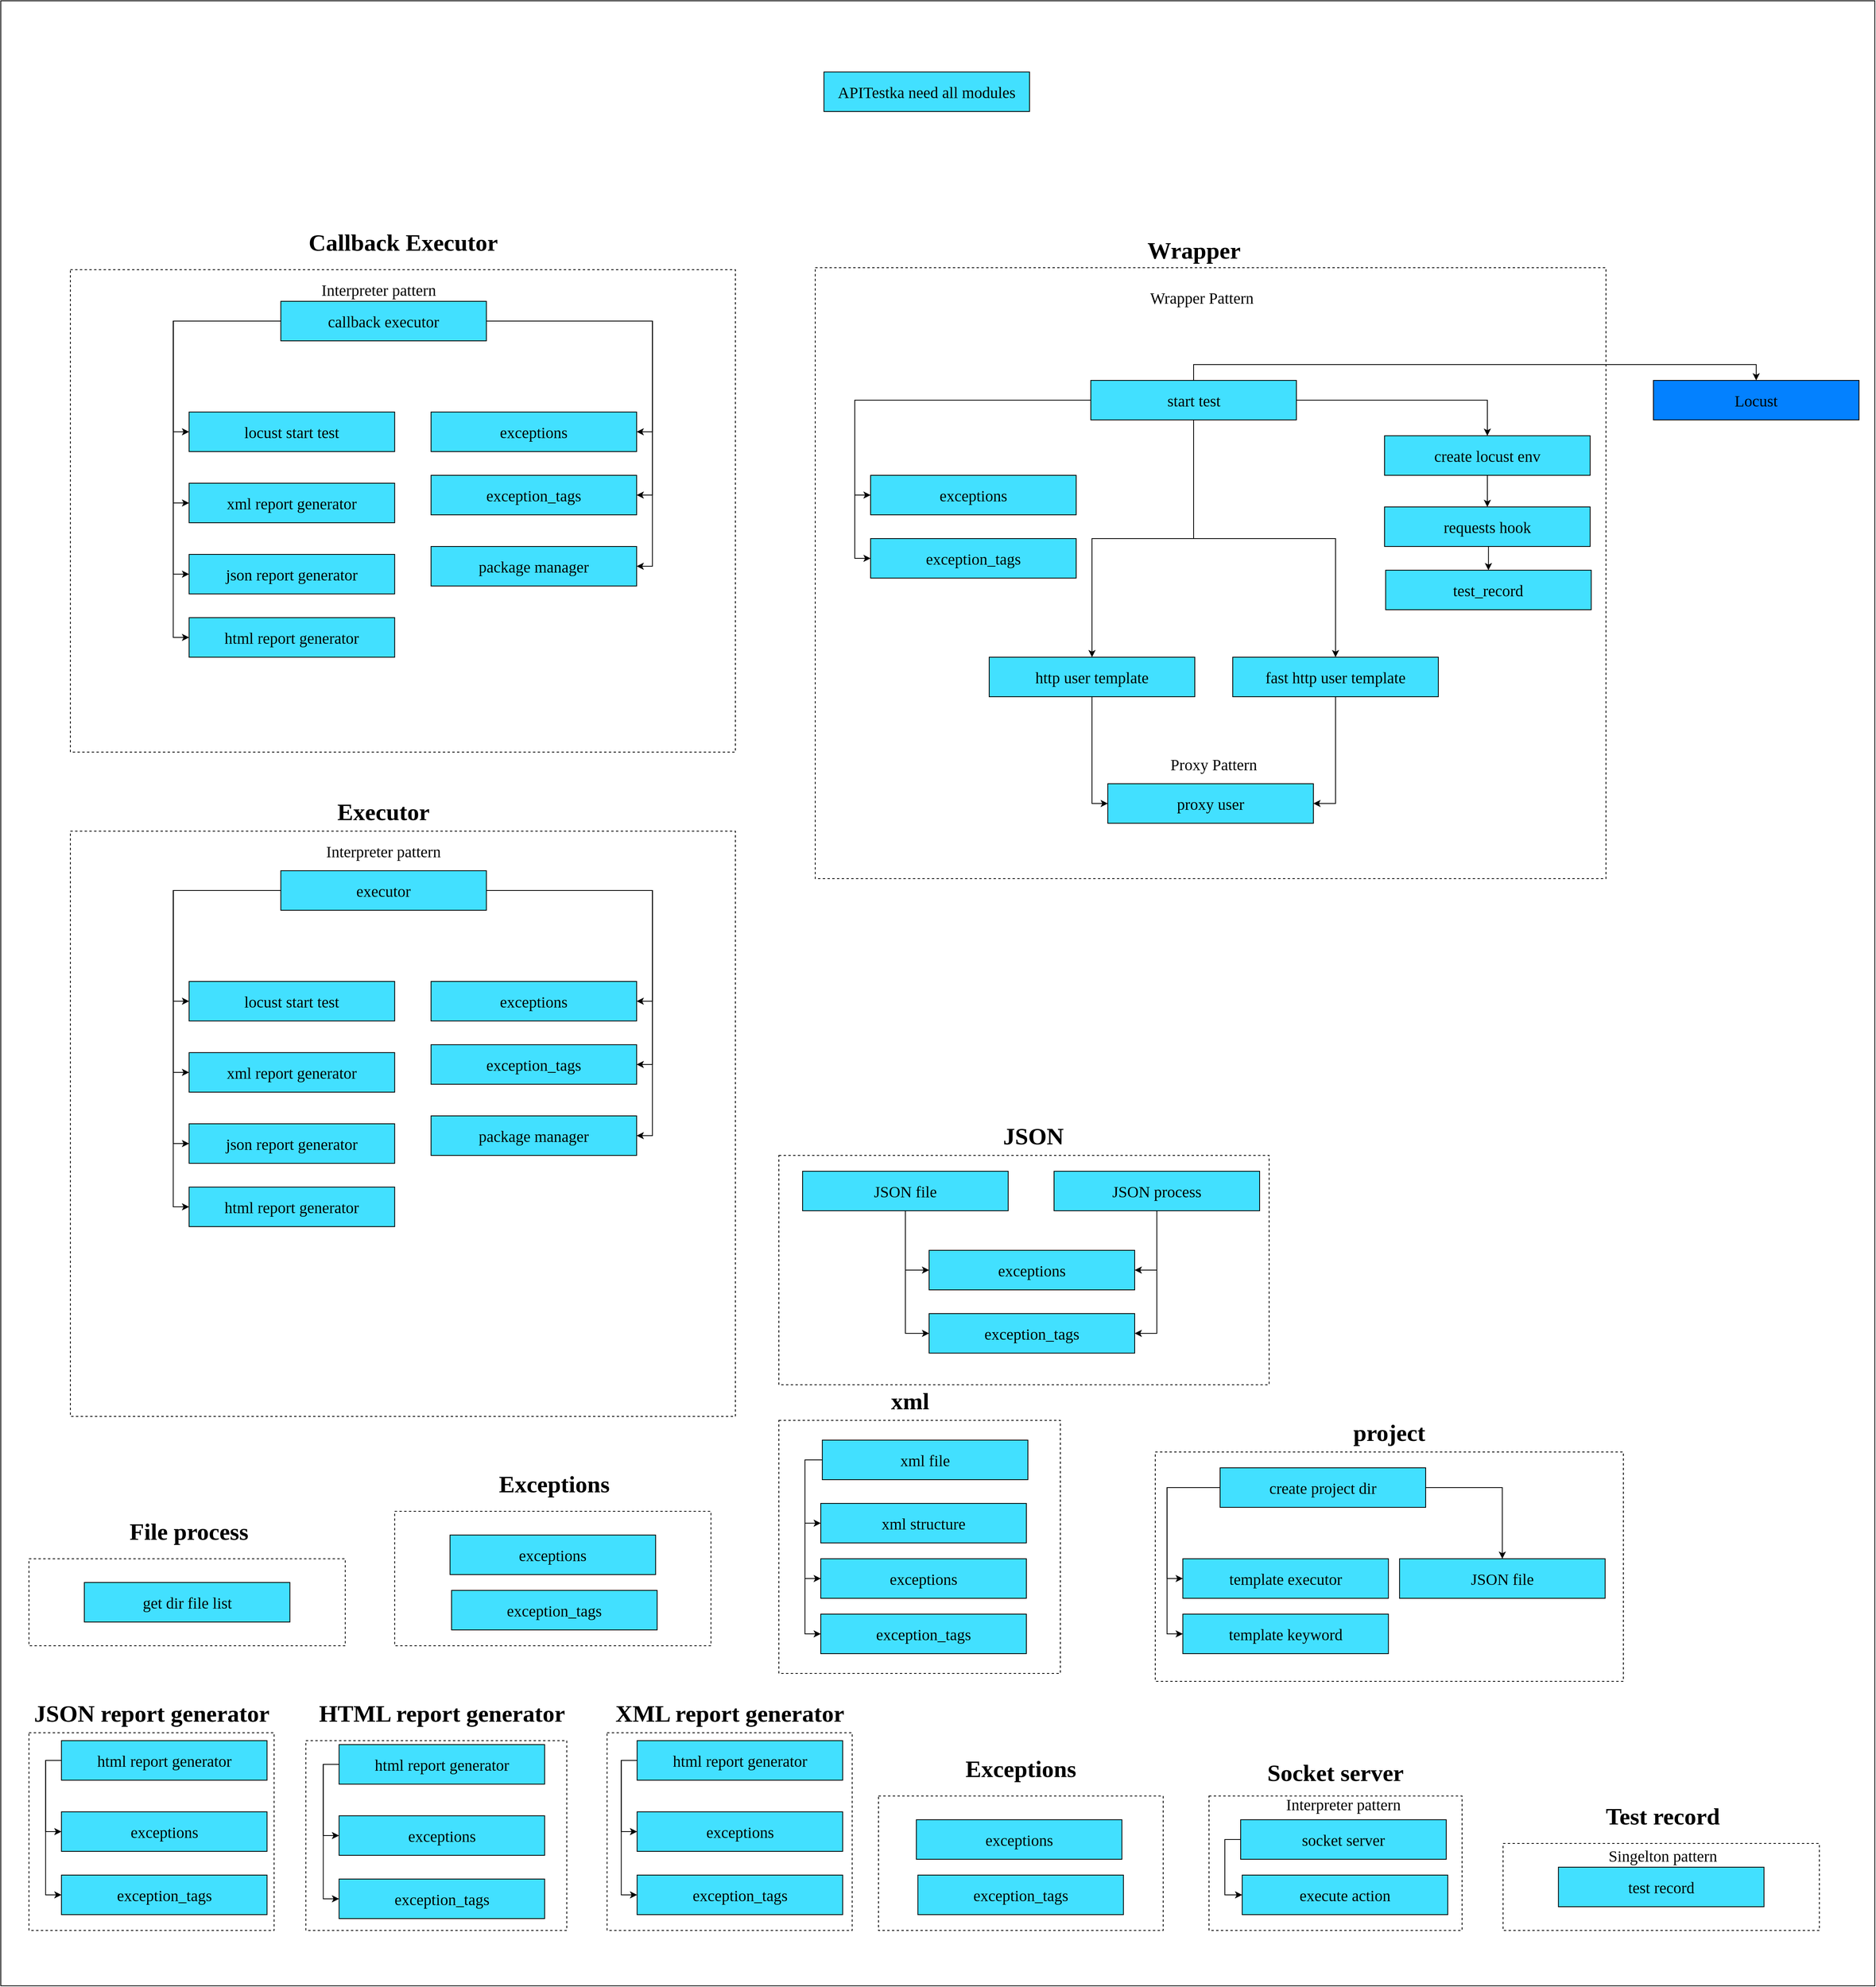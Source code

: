 <mxfile version="21.2.1" type="google">
  <diagram name="第 1 页" id="J8lM_nDxS5TgUlFvMCj_">
    <mxGraphModel grid="1" page="1" gridSize="10" guides="1" tooltips="1" connect="1" arrows="1" fold="1" pageScale="1" pageWidth="827" pageHeight="1169" math="0" shadow="0">
      <root>
        <mxCell id="0" />
        <mxCell id="1" parent="0" />
        <mxCell id="ULCW9xKcWNMjdS3p1XuG-3" value="" style="rounded=0;whiteSpace=wrap;html=1;" vertex="1" parent="1">
          <mxGeometry x="70" y="-1140" width="2370" height="2510" as="geometry" />
        </mxCell>
        <mxCell id="ULCW9xKcWNMjdS3p1XuG-5" value="" style="rounded=0;whiteSpace=wrap;html=1;dashed=1;" vertex="1" parent="1">
          <mxGeometry x="1054" y="320" width="620" height="290" as="geometry" />
        </mxCell>
        <mxCell id="ULCW9xKcWNMjdS3p1XuG-7" value="" style="rounded=0;whiteSpace=wrap;html=1;dashed=1;" vertex="1" parent="1">
          <mxGeometry x="455.79" y="1060" width="330" height="240" as="geometry" />
        </mxCell>
        <mxCell id="ULCW9xKcWNMjdS3p1XuG-8" value="" style="rounded=0;whiteSpace=wrap;html=1;dashed=1;" vertex="1" parent="1">
          <mxGeometry x="158" y="-90" width="841" height="740" as="geometry" />
        </mxCell>
        <mxCell id="ULCW9xKcWNMjdS3p1XuG-9" value="" style="rounded=0;whiteSpace=wrap;html=1;dashed=1;" vertex="1" parent="1">
          <mxGeometry x="158" y="-800" width="841" height="610" as="geometry" />
        </mxCell>
        <mxCell id="ULCW9xKcWNMjdS3p1XuG-10" value="" style="rounded=0;whiteSpace=wrap;html=1;dashed=1;" vertex="1" parent="1">
          <mxGeometry x="1100" y="-802.5" width="1000" height="772.5" as="geometry" />
        </mxCell>
        <mxCell id="ULCW9xKcWNMjdS3p1XuG-21" value="Wrapper Pattern" style="text;html=1;strokeColor=none;fillColor=none;align=center;verticalAlign=middle;whiteSpace=wrap;rounded=0;fontSize=20;fontFamily=Times New Roman;" vertex="1" parent="1">
          <mxGeometry x="1498.93" y="-780" width="180" height="30" as="geometry" />
        </mxCell>
        <mxCell id="ULCW9xKcWNMjdS3p1XuG-23" value="test_record" style="rounded=0;whiteSpace=wrap;html=1;fillColor=#42E0FF;fontFamily=Times New Roman;fontSize=20;" vertex="1" parent="1">
          <mxGeometry x="1821.36" y="-420" width="260" height="50" as="geometry" />
        </mxCell>
        <mxCell id="ULCW9xKcWNMjdS3p1XuG-26" style="edgeStyle=orthogonalEdgeStyle;rounded=0;orthogonalLoop=1;jettySize=auto;html=1;exitX=0;exitY=0.5;exitDx=0;exitDy=0;entryX=0;entryY=0.5;entryDx=0;entryDy=0;" edge="1" parent="1" source="ULCW9xKcWNMjdS3p1XuG-32" target="ULCW9xKcWNMjdS3p1XuG-35">
          <mxGeometry relative="1" as="geometry" />
        </mxCell>
        <mxCell id="ULCW9xKcWNMjdS3p1XuG-27" style="edgeStyle=orthogonalEdgeStyle;rounded=0;orthogonalLoop=1;jettySize=auto;html=1;exitX=0;exitY=0.5;exitDx=0;exitDy=0;entryX=0;entryY=0.5;entryDx=0;entryDy=0;" edge="1" parent="1" source="ULCW9xKcWNMjdS3p1XuG-32" target="ULCW9xKcWNMjdS3p1XuG-36">
          <mxGeometry relative="1" as="geometry" />
        </mxCell>
        <mxCell id="ULCW9xKcWNMjdS3p1XuG-28" style="edgeStyle=orthogonalEdgeStyle;rounded=0;orthogonalLoop=1;jettySize=auto;html=1;exitX=0;exitY=0.5;exitDx=0;exitDy=0;entryX=0;entryY=0.5;entryDx=0;entryDy=0;" edge="1" parent="1" source="ULCW9xKcWNMjdS3p1XuG-32" target="ULCW9xKcWNMjdS3p1XuG-37">
          <mxGeometry relative="1" as="geometry" />
        </mxCell>
        <mxCell id="ULCW9xKcWNMjdS3p1XuG-29" style="edgeStyle=orthogonalEdgeStyle;rounded=0;orthogonalLoop=1;jettySize=auto;html=1;exitX=1;exitY=0.5;exitDx=0;exitDy=0;entryX=1;entryY=0.5;entryDx=0;entryDy=0;" edge="1" parent="1" source="ULCW9xKcWNMjdS3p1XuG-32" target="ULCW9xKcWNMjdS3p1XuG-41">
          <mxGeometry relative="1" as="geometry" />
        </mxCell>
        <mxCell id="ULCW9xKcWNMjdS3p1XuG-30" style="edgeStyle=orthogonalEdgeStyle;rounded=0;orthogonalLoop=1;jettySize=auto;html=1;exitX=1;exitY=0.5;exitDx=0;exitDy=0;entryX=1;entryY=0.5;entryDx=0;entryDy=0;" edge="1" parent="1" source="ULCW9xKcWNMjdS3p1XuG-32" target="ULCW9xKcWNMjdS3p1XuG-42">
          <mxGeometry relative="1" as="geometry" />
        </mxCell>
        <mxCell id="ULCW9xKcWNMjdS3p1XuG-31" style="edgeStyle=orthogonalEdgeStyle;rounded=0;orthogonalLoop=1;jettySize=auto;html=1;exitX=1;exitY=0.5;exitDx=0;exitDy=0;entryX=1;entryY=0.5;entryDx=0;entryDy=0;" edge="1" parent="1" source="ULCW9xKcWNMjdS3p1XuG-32" target="ULCW9xKcWNMjdS3p1XuG-62">
          <mxGeometry relative="1" as="geometry" />
        </mxCell>
        <mxCell id="ULCW9xKcWNMjdS3p1XuG-148" style="edgeStyle=orthogonalEdgeStyle;rounded=0;orthogonalLoop=1;jettySize=auto;html=1;exitX=0;exitY=0.5;exitDx=0;exitDy=0;entryX=0;entryY=0.5;entryDx=0;entryDy=0;" edge="1" parent="1" source="ULCW9xKcWNMjdS3p1XuG-32" target="ULCW9xKcWNMjdS3p1XuG-147">
          <mxGeometry relative="1" as="geometry" />
        </mxCell>
        <mxCell id="ULCW9xKcWNMjdS3p1XuG-32" value="callback executor" style="rounded=0;whiteSpace=wrap;html=1;fillColor=#42E0FF;fontFamily=Times New Roman;fontSize=20;" vertex="1" parent="1">
          <mxGeometry x="424.14" y="-760" width="260" height="50" as="geometry" />
        </mxCell>
        <mxCell id="ULCW9xKcWNMjdS3p1XuG-35" value="xml report generator" style="rounded=0;whiteSpace=wrap;html=1;fillColor=#42E0FF;fontFamily=Times New Roman;fontSize=20;" vertex="1" parent="1">
          <mxGeometry x="308.14" y="-530" width="260" height="50" as="geometry" />
        </mxCell>
        <mxCell id="ULCW9xKcWNMjdS3p1XuG-36" value="json report generator" style="rounded=0;whiteSpace=wrap;html=1;fillColor=#42E0FF;fontFamily=Times New Roman;fontSize=20;" vertex="1" parent="1">
          <mxGeometry x="308.14" y="-440" width="260" height="50" as="geometry" />
        </mxCell>
        <mxCell id="ULCW9xKcWNMjdS3p1XuG-37" value="html report generator" style="rounded=0;whiteSpace=wrap;html=1;fillColor=#42E0FF;fontFamily=Times New Roman;fontSize=20;" vertex="1" parent="1">
          <mxGeometry x="308.14" y="-360" width="260" height="50" as="geometry" />
        </mxCell>
        <mxCell id="ULCW9xKcWNMjdS3p1XuG-38" value="Wrapper" style="text;html=1;strokeColor=none;fillColor=none;align=center;verticalAlign=middle;whiteSpace=wrap;rounded=0;fontSize=30;fontFamily=Times New Roman;fontStyle=1" vertex="1" parent="1">
          <mxGeometry x="1488.5" y="-840" width="180" height="30" as="geometry" />
        </mxCell>
        <mxCell id="ULCW9xKcWNMjdS3p1XuG-39" value="exceptions" style="rounded=0;whiteSpace=wrap;html=1;fillColor=#42E0FF;fontFamily=Times New Roman;fontSize=20;" vertex="1" parent="1">
          <mxGeometry x="1170" y="-540" width="260" height="50" as="geometry" />
        </mxCell>
        <mxCell id="ULCW9xKcWNMjdS3p1XuG-40" value="exception_tags" style="rounded=0;whiteSpace=wrap;html=1;fillColor=#42E0FF;fontFamily=Times New Roman;fontSize=20;" vertex="1" parent="1">
          <mxGeometry x="1170" y="-460" width="260" height="50" as="geometry" />
        </mxCell>
        <mxCell id="ULCW9xKcWNMjdS3p1XuG-41" value="exceptions" style="rounded=0;whiteSpace=wrap;html=1;fillColor=#42E0FF;fontFamily=Times New Roman;fontSize=20;" vertex="1" parent="1">
          <mxGeometry x="614.14" y="-620" width="260" height="50" as="geometry" />
        </mxCell>
        <mxCell id="ULCW9xKcWNMjdS3p1XuG-42" value="exception_tags" style="rounded=0;whiteSpace=wrap;html=1;fillColor=#42E0FF;fontFamily=Times New Roman;fontSize=20;" vertex="1" parent="1">
          <mxGeometry x="614.14" y="-540" width="260" height="50" as="geometry" />
        </mxCell>
        <mxCell id="ULCW9xKcWNMjdS3p1XuG-43" value="Callback Executor" style="text;html=1;strokeColor=none;fillColor=none;align=center;verticalAlign=middle;whiteSpace=wrap;rounded=0;fontSize=30;fontFamily=Times New Roman;fontStyle=1" vertex="1" parent="1">
          <mxGeometry x="446.57" y="-850" width="263.86" height="30" as="geometry" />
        </mxCell>
        <mxCell id="ULCW9xKcWNMjdS3p1XuG-44" value="APITestka need all modules" style="rounded=0;whiteSpace=wrap;html=1;fillColor=#42E0FF;fontFamily=Times New Roman;fontSize=20;" vertex="1" parent="1">
          <mxGeometry x="1111" y="-1050" width="260" height="50" as="geometry" />
        </mxCell>
        <mxCell id="ULCW9xKcWNMjdS3p1XuG-45" value="Executor" style="text;html=1;strokeColor=none;fillColor=none;align=center;verticalAlign=middle;whiteSpace=wrap;rounded=0;fontSize=30;fontFamily=Times New Roman;fontStyle=1" vertex="1" parent="1">
          <mxGeometry x="422.21" y="-130" width="263.86" height="30" as="geometry" />
        </mxCell>
        <mxCell id="ULCW9xKcWNMjdS3p1XuG-48" style="edgeStyle=orthogonalEdgeStyle;rounded=0;orthogonalLoop=1;jettySize=auto;html=1;exitX=0;exitY=0.5;exitDx=0;exitDy=0;entryX=0;entryY=0.5;entryDx=0;entryDy=0;" edge="1" parent="1" source="ULCW9xKcWNMjdS3p1XuG-54" target="ULCW9xKcWNMjdS3p1XuG-57">
          <mxGeometry relative="1" as="geometry" />
        </mxCell>
        <mxCell id="ULCW9xKcWNMjdS3p1XuG-49" style="edgeStyle=orthogonalEdgeStyle;rounded=0;orthogonalLoop=1;jettySize=auto;html=1;exitX=0;exitY=0.5;exitDx=0;exitDy=0;entryX=0;entryY=0.5;entryDx=0;entryDy=0;" edge="1" parent="1" source="ULCW9xKcWNMjdS3p1XuG-54" target="ULCW9xKcWNMjdS3p1XuG-58">
          <mxGeometry relative="1" as="geometry" />
        </mxCell>
        <mxCell id="ULCW9xKcWNMjdS3p1XuG-50" style="edgeStyle=orthogonalEdgeStyle;rounded=0;orthogonalLoop=1;jettySize=auto;html=1;exitX=0;exitY=0.5;exitDx=0;exitDy=0;entryX=0;entryY=0.5;entryDx=0;entryDy=0;" edge="1" parent="1" source="ULCW9xKcWNMjdS3p1XuG-54" target="ULCW9xKcWNMjdS3p1XuG-59">
          <mxGeometry relative="1" as="geometry" />
        </mxCell>
        <mxCell id="ULCW9xKcWNMjdS3p1XuG-51" style="edgeStyle=orthogonalEdgeStyle;rounded=0;orthogonalLoop=1;jettySize=auto;html=1;exitX=1;exitY=0.5;exitDx=0;exitDy=0;entryX=1;entryY=0.5;entryDx=0;entryDy=0;" edge="1" parent="1" source="ULCW9xKcWNMjdS3p1XuG-54" target="ULCW9xKcWNMjdS3p1XuG-60">
          <mxGeometry relative="1" as="geometry" />
        </mxCell>
        <mxCell id="ULCW9xKcWNMjdS3p1XuG-52" style="edgeStyle=orthogonalEdgeStyle;rounded=0;orthogonalLoop=1;jettySize=auto;html=1;exitX=1;exitY=0.5;exitDx=0;exitDy=0;entryX=1;entryY=0.5;entryDx=0;entryDy=0;" edge="1" parent="1" source="ULCW9xKcWNMjdS3p1XuG-54" target="ULCW9xKcWNMjdS3p1XuG-61">
          <mxGeometry relative="1" as="geometry" />
        </mxCell>
        <mxCell id="ULCW9xKcWNMjdS3p1XuG-53" style="edgeStyle=orthogonalEdgeStyle;rounded=0;orthogonalLoop=1;jettySize=auto;html=1;exitX=1;exitY=0.5;exitDx=0;exitDy=0;entryX=1;entryY=0.5;entryDx=0;entryDy=0;" edge="1" parent="1" source="ULCW9xKcWNMjdS3p1XuG-54" target="ULCW9xKcWNMjdS3p1XuG-63">
          <mxGeometry relative="1" as="geometry" />
        </mxCell>
        <mxCell id="ULCW9xKcWNMjdS3p1XuG-150" style="edgeStyle=orthogonalEdgeStyle;rounded=0;orthogonalLoop=1;jettySize=auto;html=1;exitX=0;exitY=0.5;exitDx=0;exitDy=0;entryX=0;entryY=0.5;entryDx=0;entryDy=0;" edge="1" parent="1" source="ULCW9xKcWNMjdS3p1XuG-54" target="ULCW9xKcWNMjdS3p1XuG-149">
          <mxGeometry relative="1" as="geometry" />
        </mxCell>
        <mxCell id="ULCW9xKcWNMjdS3p1XuG-54" value="executor" style="rounded=0;whiteSpace=wrap;html=1;fillColor=#42E0FF;fontFamily=Times New Roman;fontSize=20;" vertex="1" parent="1">
          <mxGeometry x="424.14" y="-40" width="260" height="50" as="geometry" />
        </mxCell>
        <mxCell id="ULCW9xKcWNMjdS3p1XuG-57" value="xml report generator" style="rounded=0;whiteSpace=wrap;html=1;fillColor=#42E0FF;fontFamily=Times New Roman;fontSize=20;" vertex="1" parent="1">
          <mxGeometry x="308.14" y="190" width="260" height="50" as="geometry" />
        </mxCell>
        <mxCell id="ULCW9xKcWNMjdS3p1XuG-58" value="json report generator" style="rounded=0;whiteSpace=wrap;html=1;fillColor=#42E0FF;fontFamily=Times New Roman;fontSize=20;" vertex="1" parent="1">
          <mxGeometry x="308.14" y="280" width="260" height="50" as="geometry" />
        </mxCell>
        <mxCell id="ULCW9xKcWNMjdS3p1XuG-59" value="html report generator" style="rounded=0;whiteSpace=wrap;html=1;fillColor=#42E0FF;fontFamily=Times New Roman;fontSize=20;" vertex="1" parent="1">
          <mxGeometry x="308.14" y="360" width="260" height="50" as="geometry" />
        </mxCell>
        <mxCell id="ULCW9xKcWNMjdS3p1XuG-60" value="exceptions" style="rounded=0;whiteSpace=wrap;html=1;fillColor=#42E0FF;fontFamily=Times New Roman;fontSize=20;" vertex="1" parent="1">
          <mxGeometry x="614.14" y="100" width="260" height="50" as="geometry" />
        </mxCell>
        <mxCell id="ULCW9xKcWNMjdS3p1XuG-61" value="exception_tags" style="rounded=0;whiteSpace=wrap;html=1;fillColor=#42E0FF;fontFamily=Times New Roman;fontSize=20;" vertex="1" parent="1">
          <mxGeometry x="614.14" y="180" width="260" height="50" as="geometry" />
        </mxCell>
        <mxCell id="ULCW9xKcWNMjdS3p1XuG-62" value="package manager" style="rounded=0;whiteSpace=wrap;html=1;fillColor=#42E0FF;fontFamily=Times New Roman;fontSize=20;" vertex="1" parent="1">
          <mxGeometry x="614.14" y="-450" width="260" height="50" as="geometry" />
        </mxCell>
        <mxCell id="ULCW9xKcWNMjdS3p1XuG-63" value="package manager" style="rounded=0;whiteSpace=wrap;html=1;fillColor=#42E0FF;fontFamily=Times New Roman;fontSize=20;" vertex="1" parent="1">
          <mxGeometry x="614.14" y="270" width="260" height="50" as="geometry" />
        </mxCell>
        <mxCell id="ULCW9xKcWNMjdS3p1XuG-64" style="edgeStyle=orthogonalEdgeStyle;rounded=0;orthogonalLoop=1;jettySize=auto;html=1;exitX=0;exitY=0.5;exitDx=0;exitDy=0;entryX=0;entryY=0.5;entryDx=0;entryDy=0;" edge="1" parent="1" source="ULCW9xKcWNMjdS3p1XuG-66" target="ULCW9xKcWNMjdS3p1XuG-67">
          <mxGeometry relative="1" as="geometry" />
        </mxCell>
        <mxCell id="ULCW9xKcWNMjdS3p1XuG-65" style="edgeStyle=orthogonalEdgeStyle;rounded=0;orthogonalLoop=1;jettySize=auto;html=1;exitX=0;exitY=0.5;exitDx=0;exitDy=0;entryX=0;entryY=0.5;entryDx=0;entryDy=0;" edge="1" parent="1" source="ULCW9xKcWNMjdS3p1XuG-66" target="ULCW9xKcWNMjdS3p1XuG-68">
          <mxGeometry relative="1" as="geometry" />
        </mxCell>
        <mxCell id="ULCW9xKcWNMjdS3p1XuG-66" value="html report generator" style="rounded=0;whiteSpace=wrap;html=1;fillColor=#42E0FF;fontFamily=Times New Roman;fontSize=20;" vertex="1" parent="1">
          <mxGeometry x="497.79" y="1065" width="260" height="50" as="geometry" />
        </mxCell>
        <mxCell id="ULCW9xKcWNMjdS3p1XuG-67" value="exceptions" style="rounded=0;whiteSpace=wrap;html=1;fillColor=#42E0FF;fontFamily=Times New Roman;fontSize=20;" vertex="1" parent="1">
          <mxGeometry x="497.79" y="1155" width="260" height="50" as="geometry" />
        </mxCell>
        <mxCell id="ULCW9xKcWNMjdS3p1XuG-68" value="exception_tags" style="rounded=0;whiteSpace=wrap;html=1;fillColor=#42E0FF;fontFamily=Times New Roman;fontSize=20;" vertex="1" parent="1">
          <mxGeometry x="497.79" y="1235" width="260" height="50" as="geometry" />
        </mxCell>
        <mxCell id="ULCW9xKcWNMjdS3p1XuG-69" value="HTML report generator" style="text;html=1;strokeColor=none;fillColor=none;align=center;verticalAlign=middle;whiteSpace=wrap;rounded=0;fontSize=30;fontFamily=Times New Roman;fontStyle=1" vertex="1" parent="1">
          <mxGeometry x="441.86" y="1010" width="371.86" height="30" as="geometry" />
        </mxCell>
        <mxCell id="ULCW9xKcWNMjdS3p1XuG-70" value="" style="rounded=0;whiteSpace=wrap;html=1;dashed=1;" vertex="1" parent="1">
          <mxGeometry x="105.64" y="1050" width="310" height="250" as="geometry" />
        </mxCell>
        <mxCell id="ULCW9xKcWNMjdS3p1XuG-71" style="edgeStyle=orthogonalEdgeStyle;rounded=0;orthogonalLoop=1;jettySize=auto;html=1;exitX=0;exitY=0.5;exitDx=0;exitDy=0;entryX=0;entryY=0.5;entryDx=0;entryDy=0;" edge="1" parent="1" source="ULCW9xKcWNMjdS3p1XuG-73" target="ULCW9xKcWNMjdS3p1XuG-74">
          <mxGeometry relative="1" as="geometry" />
        </mxCell>
        <mxCell id="ULCW9xKcWNMjdS3p1XuG-72" style="edgeStyle=orthogonalEdgeStyle;rounded=0;orthogonalLoop=1;jettySize=auto;html=1;exitX=0;exitY=0.5;exitDx=0;exitDy=0;entryX=0;entryY=0.5;entryDx=0;entryDy=0;" edge="1" parent="1" source="ULCW9xKcWNMjdS3p1XuG-73" target="ULCW9xKcWNMjdS3p1XuG-75">
          <mxGeometry relative="1" as="geometry" />
        </mxCell>
        <mxCell id="ULCW9xKcWNMjdS3p1XuG-73" value="html report generator" style="rounded=0;whiteSpace=wrap;html=1;fillColor=#42E0FF;fontFamily=Times New Roman;fontSize=20;" vertex="1" parent="1">
          <mxGeometry x="146.71" y="1060" width="260" height="50" as="geometry" />
        </mxCell>
        <mxCell id="ULCW9xKcWNMjdS3p1XuG-74" value="exceptions" style="rounded=0;whiteSpace=wrap;html=1;fillColor=#42E0FF;fontFamily=Times New Roman;fontSize=20;" vertex="1" parent="1">
          <mxGeometry x="146.71" y="1150" width="260" height="50" as="geometry" />
        </mxCell>
        <mxCell id="ULCW9xKcWNMjdS3p1XuG-75" value="exception_tags" style="rounded=0;whiteSpace=wrap;html=1;fillColor=#42E0FF;fontFamily=Times New Roman;fontSize=20;" vertex="1" parent="1">
          <mxGeometry x="146.71" y="1230" width="260" height="50" as="geometry" />
        </mxCell>
        <mxCell id="ULCW9xKcWNMjdS3p1XuG-76" value="JSON report generator" style="text;html=1;strokeColor=none;fillColor=none;align=center;verticalAlign=middle;whiteSpace=wrap;rounded=0;fontSize=30;fontFamily=Times New Roman;fontStyle=1" vertex="1" parent="1">
          <mxGeometry x="74.71" y="1010" width="371.86" height="30" as="geometry" />
        </mxCell>
        <mxCell id="ULCW9xKcWNMjdS3p1XuG-77" value="" style="rounded=0;whiteSpace=wrap;html=1;dashed=1;" vertex="1" parent="1">
          <mxGeometry x="836.72" y="1050" width="310" height="250" as="geometry" />
        </mxCell>
        <mxCell id="ULCW9xKcWNMjdS3p1XuG-78" style="edgeStyle=orthogonalEdgeStyle;rounded=0;orthogonalLoop=1;jettySize=auto;html=1;exitX=0;exitY=0.5;exitDx=0;exitDy=0;entryX=0;entryY=0.5;entryDx=0;entryDy=0;" edge="1" parent="1" source="ULCW9xKcWNMjdS3p1XuG-80" target="ULCW9xKcWNMjdS3p1XuG-81">
          <mxGeometry relative="1" as="geometry" />
        </mxCell>
        <mxCell id="ULCW9xKcWNMjdS3p1XuG-79" style="edgeStyle=orthogonalEdgeStyle;rounded=0;orthogonalLoop=1;jettySize=auto;html=1;exitX=0;exitY=0.5;exitDx=0;exitDy=0;entryX=0;entryY=0.5;entryDx=0;entryDy=0;" edge="1" parent="1" source="ULCW9xKcWNMjdS3p1XuG-80" target="ULCW9xKcWNMjdS3p1XuG-82">
          <mxGeometry relative="1" as="geometry" />
        </mxCell>
        <mxCell id="ULCW9xKcWNMjdS3p1XuG-80" value="html report generator" style="rounded=0;whiteSpace=wrap;html=1;fillColor=#42E0FF;fontFamily=Times New Roman;fontSize=20;" vertex="1" parent="1">
          <mxGeometry x="874.72" y="1060" width="260" height="50" as="geometry" />
        </mxCell>
        <mxCell id="ULCW9xKcWNMjdS3p1XuG-81" value="exceptions" style="rounded=0;whiteSpace=wrap;html=1;fillColor=#42E0FF;fontFamily=Times New Roman;fontSize=20;" vertex="1" parent="1">
          <mxGeometry x="874.72" y="1150" width="260" height="50" as="geometry" />
        </mxCell>
        <mxCell id="ULCW9xKcWNMjdS3p1XuG-82" value="exception_tags" style="rounded=0;whiteSpace=wrap;html=1;fillColor=#42E0FF;fontFamily=Times New Roman;fontSize=20;" vertex="1" parent="1">
          <mxGeometry x="874.72" y="1230" width="260" height="50" as="geometry" />
        </mxCell>
        <mxCell id="ULCW9xKcWNMjdS3p1XuG-83" value="XML report generator" style="text;html=1;strokeColor=none;fillColor=none;align=center;verticalAlign=middle;whiteSpace=wrap;rounded=0;fontSize=30;fontFamily=Times New Roman;fontStyle=1" vertex="1" parent="1">
          <mxGeometry x="805.79" y="1010" width="371.86" height="30" as="geometry" />
        </mxCell>
        <mxCell id="ULCW9xKcWNMjdS3p1XuG-93" style="edgeStyle=orthogonalEdgeStyle;rounded=0;orthogonalLoop=1;jettySize=auto;html=1;exitX=0.5;exitY=1;exitDx=0;exitDy=0;entryX=0;entryY=0.5;entryDx=0;entryDy=0;" edge="1" parent="1" source="ULCW9xKcWNMjdS3p1XuG-95" target="ULCW9xKcWNMjdS3p1XuG-98">
          <mxGeometry relative="1" as="geometry" />
        </mxCell>
        <mxCell id="ULCW9xKcWNMjdS3p1XuG-94" style="edgeStyle=orthogonalEdgeStyle;rounded=0;orthogonalLoop=1;jettySize=auto;html=1;exitX=0.5;exitY=1;exitDx=0;exitDy=0;entryX=0;entryY=0.5;entryDx=0;entryDy=0;" edge="1" parent="1" source="ULCW9xKcWNMjdS3p1XuG-95" target="ULCW9xKcWNMjdS3p1XuG-97">
          <mxGeometry relative="1" as="geometry" />
        </mxCell>
        <mxCell id="ULCW9xKcWNMjdS3p1XuG-95" value="JSON file" style="rounded=0;whiteSpace=wrap;html=1;fillColor=#42E0FF;fontFamily=Times New Roman;fontSize=20;" vertex="1" parent="1">
          <mxGeometry x="1084" y="340" width="260" height="50" as="geometry" />
        </mxCell>
        <mxCell id="ULCW9xKcWNMjdS3p1XuG-96" value="JSON" style="text;html=1;strokeColor=none;fillColor=none;align=center;verticalAlign=middle;whiteSpace=wrap;rounded=0;fontSize=30;fontFamily=Times New Roman;fontStyle=1" vertex="1" parent="1">
          <mxGeometry x="1244" y="280" width="263.86" height="30" as="geometry" />
        </mxCell>
        <mxCell id="ULCW9xKcWNMjdS3p1XuG-97" value="exceptions" style="rounded=0;whiteSpace=wrap;html=1;fillColor=#42E0FF;fontFamily=Times New Roman;fontSize=20;" vertex="1" parent="1">
          <mxGeometry x="1244" y="440" width="260" height="50" as="geometry" />
        </mxCell>
        <mxCell id="ULCW9xKcWNMjdS3p1XuG-98" value="exception_tags" style="rounded=0;whiteSpace=wrap;html=1;fillColor=#42E0FF;fontFamily=Times New Roman;fontSize=20;" vertex="1" parent="1">
          <mxGeometry x="1244" y="520" width="260" height="50" as="geometry" />
        </mxCell>
        <mxCell id="ULCW9xKcWNMjdS3p1XuG-99" style="edgeStyle=orthogonalEdgeStyle;rounded=0;orthogonalLoop=1;jettySize=auto;html=1;exitX=0.5;exitY=1;exitDx=0;exitDy=0;entryX=1;entryY=0.5;entryDx=0;entryDy=0;" edge="1" parent="1" source="ULCW9xKcWNMjdS3p1XuG-101" target="ULCW9xKcWNMjdS3p1XuG-97">
          <mxGeometry relative="1" as="geometry" />
        </mxCell>
        <mxCell id="ULCW9xKcWNMjdS3p1XuG-100" style="edgeStyle=orthogonalEdgeStyle;rounded=0;orthogonalLoop=1;jettySize=auto;html=1;exitX=0.5;exitY=1;exitDx=0;exitDy=0;entryX=1;entryY=0.5;entryDx=0;entryDy=0;" edge="1" parent="1" source="ULCW9xKcWNMjdS3p1XuG-101" target="ULCW9xKcWNMjdS3p1XuG-98">
          <mxGeometry relative="1" as="geometry" />
        </mxCell>
        <mxCell id="ULCW9xKcWNMjdS3p1XuG-101" value="JSON process" style="rounded=0;whiteSpace=wrap;html=1;fillColor=#42E0FF;fontFamily=Times New Roman;fontSize=20;" vertex="1" parent="1">
          <mxGeometry x="1402" y="340" width="260" height="50" as="geometry" />
        </mxCell>
        <mxCell id="ULCW9xKcWNMjdS3p1XuG-105" value="" style="rounded=0;whiteSpace=wrap;html=1;dashed=1;" vertex="1" parent="1">
          <mxGeometry x="105.64" y="830" width="400" height="110" as="geometry" />
        </mxCell>
        <mxCell id="ULCW9xKcWNMjdS3p1XuG-106" value="get dir file list" style="rounded=0;whiteSpace=wrap;html=1;fillColor=#42E0FF;fontFamily=Times New Roman;fontSize=20;" vertex="1" parent="1">
          <mxGeometry x="175.64" y="860" width="260" height="50" as="geometry" />
        </mxCell>
        <mxCell id="ULCW9xKcWNMjdS3p1XuG-107" value="File process" style="text;html=1;strokeColor=none;fillColor=none;align=center;verticalAlign=middle;whiteSpace=wrap;rounded=0;fontSize=30;fontFamily=Times New Roman;fontStyle=1" vertex="1" parent="1">
          <mxGeometry x="175.64" y="780" width="263.86" height="30" as="geometry" />
        </mxCell>
        <mxCell id="ULCW9xKcWNMjdS3p1XuG-108" value="" style="rounded=0;whiteSpace=wrap;html=1;dashed=1;" vertex="1" parent="1">
          <mxGeometry x="568.14" y="770" width="400" height="170" as="geometry" />
        </mxCell>
        <mxCell id="ULCW9xKcWNMjdS3p1XuG-109" value="exceptions" style="rounded=0;whiteSpace=wrap;html=1;fillColor=#42E0FF;fontFamily=Times New Roman;fontSize=20;" vertex="1" parent="1">
          <mxGeometry x="638.14" y="800" width="260" height="50" as="geometry" />
        </mxCell>
        <mxCell id="ULCW9xKcWNMjdS3p1XuG-110" value="Exceptions" style="text;html=1;strokeColor=none;fillColor=none;align=center;verticalAlign=middle;whiteSpace=wrap;rounded=0;fontSize=30;fontFamily=Times New Roman;fontStyle=1" vertex="1" parent="1">
          <mxGeometry x="638.14" y="720" width="263.86" height="30" as="geometry" />
        </mxCell>
        <mxCell id="ULCW9xKcWNMjdS3p1XuG-111" value="exception_tags" style="rounded=0;whiteSpace=wrap;html=1;fillColor=#42E0FF;fontFamily=Times New Roman;fontSize=20;" vertex="1" parent="1">
          <mxGeometry x="640.07" y="870" width="260" height="50" as="geometry" />
        </mxCell>
        <mxCell id="ULCW9xKcWNMjdS3p1XuG-112" value="" style="rounded=0;whiteSpace=wrap;html=1;dashed=1;" vertex="1" parent="1">
          <mxGeometry x="1530" y="695" width="592" height="290" as="geometry" />
        </mxCell>
        <mxCell id="ULCW9xKcWNMjdS3p1XuG-113" value="template executor" style="rounded=0;whiteSpace=wrap;html=1;fillColor=#42E0FF;fontFamily=Times New Roman;fontSize=20;" vertex="1" parent="1">
          <mxGeometry x="1564.86" y="830" width="260" height="50" as="geometry" />
        </mxCell>
        <mxCell id="ULCW9xKcWNMjdS3p1XuG-114" value="project" style="text;html=1;strokeColor=none;fillColor=none;align=center;verticalAlign=middle;whiteSpace=wrap;rounded=0;fontSize=30;fontFamily=Times New Roman;fontStyle=1" vertex="1" parent="1">
          <mxGeometry x="1694.07" y="655" width="263.86" height="30" as="geometry" />
        </mxCell>
        <mxCell id="ULCW9xKcWNMjdS3p1XuG-115" value="template keyword" style="rounded=0;whiteSpace=wrap;html=1;fillColor=#42E0FF;fontFamily=Times New Roman;fontSize=20;" vertex="1" parent="1">
          <mxGeometry x="1564.86" y="900" width="260" height="50" as="geometry" />
        </mxCell>
        <mxCell id="ULCW9xKcWNMjdS3p1XuG-116" style="edgeStyle=orthogonalEdgeStyle;rounded=0;orthogonalLoop=1;jettySize=auto;html=1;exitX=0;exitY=0.5;exitDx=0;exitDy=0;entryX=0;entryY=0.5;entryDx=0;entryDy=0;" edge="1" parent="1" source="ULCW9xKcWNMjdS3p1XuG-119" target="ULCW9xKcWNMjdS3p1XuG-113">
          <mxGeometry relative="1" as="geometry" />
        </mxCell>
        <mxCell id="ULCW9xKcWNMjdS3p1XuG-117" style="edgeStyle=orthogonalEdgeStyle;rounded=0;orthogonalLoop=1;jettySize=auto;html=1;exitX=0;exitY=0.5;exitDx=0;exitDy=0;entryX=0;entryY=0.5;entryDx=0;entryDy=0;" edge="1" parent="1" source="ULCW9xKcWNMjdS3p1XuG-119" target="ULCW9xKcWNMjdS3p1XuG-115">
          <mxGeometry relative="1" as="geometry" />
        </mxCell>
        <mxCell id="ULCW9xKcWNMjdS3p1XuG-118" style="edgeStyle=orthogonalEdgeStyle;rounded=0;orthogonalLoop=1;jettySize=auto;html=1;exitX=1;exitY=0.5;exitDx=0;exitDy=0;entryX=0.5;entryY=0;entryDx=0;entryDy=0;" edge="1" parent="1" source="ULCW9xKcWNMjdS3p1XuG-119" target="ULCW9xKcWNMjdS3p1XuG-120">
          <mxGeometry relative="1" as="geometry" />
        </mxCell>
        <mxCell id="ULCW9xKcWNMjdS3p1XuG-119" value="create project dir" style="rounded=0;whiteSpace=wrap;html=1;fillColor=#42E0FF;fontFamily=Times New Roman;fontSize=20;" vertex="1" parent="1">
          <mxGeometry x="1612.0" y="715" width="260" height="50" as="geometry" />
        </mxCell>
        <mxCell id="ULCW9xKcWNMjdS3p1XuG-120" value="JSON file" style="rounded=0;whiteSpace=wrap;html=1;fillColor=#42E0FF;fontFamily=Times New Roman;fontSize=20;" vertex="1" parent="1">
          <mxGeometry x="1838.93" y="830" width="260" height="50" as="geometry" />
        </mxCell>
        <mxCell id="ULCW9xKcWNMjdS3p1XuG-121" value="" style="rounded=0;whiteSpace=wrap;html=1;dashed=1;" vertex="1" parent="1">
          <mxGeometry x="1180" y="1130" width="360" height="170" as="geometry" />
        </mxCell>
        <mxCell id="ULCW9xKcWNMjdS3p1XuG-122" value="exceptions" style="rounded=0;whiteSpace=wrap;html=1;fillColor=#42E0FF;fontFamily=Times New Roman;fontSize=20;" vertex="1" parent="1">
          <mxGeometry x="1227.86" y="1160" width="260" height="50" as="geometry" />
        </mxCell>
        <mxCell id="ULCW9xKcWNMjdS3p1XuG-123" value="Exceptions" style="text;html=1;strokeColor=none;fillColor=none;align=center;verticalAlign=middle;whiteSpace=wrap;rounded=0;fontSize=30;fontFamily=Times New Roman;fontStyle=1" vertex="1" parent="1">
          <mxGeometry x="1227.86" y="1080" width="263.86" height="30" as="geometry" />
        </mxCell>
        <mxCell id="ULCW9xKcWNMjdS3p1XuG-124" value="exception_tags" style="rounded=0;whiteSpace=wrap;html=1;fillColor=#42E0FF;fontFamily=Times New Roman;fontSize=20;" vertex="1" parent="1">
          <mxGeometry x="1229.79" y="1230" width="260" height="50" as="geometry" />
        </mxCell>
        <mxCell id="ULCW9xKcWNMjdS3p1XuG-125" value="" style="rounded=0;whiteSpace=wrap;html=1;dashed=1;" vertex="1" parent="1">
          <mxGeometry x="1598" y="1130" width="320" height="170" as="geometry" />
        </mxCell>
        <mxCell id="ULCW9xKcWNMjdS3p1XuG-126" style="edgeStyle=orthogonalEdgeStyle;rounded=0;orthogonalLoop=1;jettySize=auto;html=1;exitX=0;exitY=0.5;exitDx=0;exitDy=0;entryX=0;entryY=0.5;entryDx=0;entryDy=0;" edge="1" parent="1" source="ULCW9xKcWNMjdS3p1XuG-127" target="ULCW9xKcWNMjdS3p1XuG-129">
          <mxGeometry relative="1" as="geometry" />
        </mxCell>
        <mxCell id="ULCW9xKcWNMjdS3p1XuG-127" value="socket server" style="rounded=0;whiteSpace=wrap;html=1;fillColor=#42E0FF;fontFamily=Times New Roman;fontSize=20;" vertex="1" parent="1">
          <mxGeometry x="1638" y="1160" width="260" height="50" as="geometry" />
        </mxCell>
        <mxCell id="ULCW9xKcWNMjdS3p1XuG-128" value="Socket server" style="text;html=1;strokeColor=none;fillColor=none;align=center;verticalAlign=middle;whiteSpace=wrap;rounded=0;fontSize=30;fontFamily=Times New Roman;fontStyle=1" vertex="1" parent="1">
          <mxGeometry x="1626.07" y="1085" width="263.86" height="30" as="geometry" />
        </mxCell>
        <mxCell id="ULCW9xKcWNMjdS3p1XuG-129" value="execute action" style="rounded=0;whiteSpace=wrap;html=1;fillColor=#42E0FF;fontFamily=Times New Roman;fontSize=20;" vertex="1" parent="1">
          <mxGeometry x="1639.93" y="1230" width="260" height="50" as="geometry" />
        </mxCell>
        <mxCell id="ULCW9xKcWNMjdS3p1XuG-130" value="" style="rounded=0;whiteSpace=wrap;html=1;dashed=1;" vertex="1" parent="1">
          <mxGeometry x="1969.86" y="1190" width="400" height="110" as="geometry" />
        </mxCell>
        <mxCell id="ULCW9xKcWNMjdS3p1XuG-131" value="test record" style="rounded=0;whiteSpace=wrap;html=1;fillColor=#42E0FF;fontFamily=Times New Roman;fontSize=20;" vertex="1" parent="1">
          <mxGeometry x="2039.86" y="1220" width="260" height="50" as="geometry" />
        </mxCell>
        <mxCell id="ULCW9xKcWNMjdS3p1XuG-132" value="Test record" style="text;html=1;strokeColor=none;fillColor=none;align=center;verticalAlign=middle;whiteSpace=wrap;rounded=0;fontSize=30;fontFamily=Times New Roman;fontStyle=1" vertex="1" parent="1">
          <mxGeometry x="2039.86" y="1140" width="263.86" height="30" as="geometry" />
        </mxCell>
        <mxCell id="ULCW9xKcWNMjdS3p1XuG-133" value="" style="rounded=0;whiteSpace=wrap;html=1;dashed=1;" vertex="1" parent="1">
          <mxGeometry x="1054" y="655" width="356" height="320" as="geometry" />
        </mxCell>
        <mxCell id="ULCW9xKcWNMjdS3p1XuG-134" value="xml" style="text;html=1;strokeColor=none;fillColor=none;align=center;verticalAlign=middle;whiteSpace=wrap;rounded=0;fontSize=30;fontFamily=Times New Roman;fontStyle=1" vertex="1" parent="1">
          <mxGeometry x="1087.65" y="615" width="263.86" height="30" as="geometry" />
        </mxCell>
        <mxCell id="ULCW9xKcWNMjdS3p1XuG-135" style="edgeStyle=orthogonalEdgeStyle;rounded=0;orthogonalLoop=1;jettySize=auto;html=1;exitX=0;exitY=0.5;exitDx=0;exitDy=0;entryX=0;entryY=0.5;entryDx=0;entryDy=0;" edge="1" parent="1" source="ULCW9xKcWNMjdS3p1XuG-138" target="ULCW9xKcWNMjdS3p1XuG-139">
          <mxGeometry relative="1" as="geometry" />
        </mxCell>
        <mxCell id="ULCW9xKcWNMjdS3p1XuG-136" style="edgeStyle=orthogonalEdgeStyle;rounded=0;orthogonalLoop=1;jettySize=auto;html=1;exitX=0;exitY=0.5;exitDx=0;exitDy=0;entryX=0;entryY=0.5;entryDx=0;entryDy=0;" edge="1" parent="1" source="ULCW9xKcWNMjdS3p1XuG-138" target="ULCW9xKcWNMjdS3p1XuG-140">
          <mxGeometry relative="1" as="geometry" />
        </mxCell>
        <mxCell id="ULCW9xKcWNMjdS3p1XuG-137" style="edgeStyle=orthogonalEdgeStyle;rounded=0;orthogonalLoop=1;jettySize=auto;html=1;exitX=0;exitY=0.5;exitDx=0;exitDy=0;entryX=0;entryY=0.5;entryDx=0;entryDy=0;" edge="1" parent="1" source="ULCW9xKcWNMjdS3p1XuG-138" target="ULCW9xKcWNMjdS3p1XuG-141">
          <mxGeometry relative="1" as="geometry" />
        </mxCell>
        <mxCell id="ULCW9xKcWNMjdS3p1XuG-138" value="xml file" style="rounded=0;whiteSpace=wrap;html=1;fillColor=#42E0FF;fontFamily=Times New Roman;fontSize=20;" vertex="1" parent="1">
          <mxGeometry x="1108.93" y="680" width="260" height="50" as="geometry" />
        </mxCell>
        <mxCell id="ULCW9xKcWNMjdS3p1XuG-139" value="xml structure" style="rounded=0;whiteSpace=wrap;html=1;fillColor=#42E0FF;fontFamily=Times New Roman;fontSize=20;" vertex="1" parent="1">
          <mxGeometry x="1107.0" y="760" width="260" height="50" as="geometry" />
        </mxCell>
        <mxCell id="ULCW9xKcWNMjdS3p1XuG-140" value="exceptions" style="rounded=0;whiteSpace=wrap;html=1;fillColor=#42E0FF;fontFamily=Times New Roman;fontSize=20;" vertex="1" parent="1">
          <mxGeometry x="1107" y="830" width="260" height="50" as="geometry" />
        </mxCell>
        <mxCell id="ULCW9xKcWNMjdS3p1XuG-141" value="exception_tags" style="rounded=0;whiteSpace=wrap;html=1;fillColor=#42E0FF;fontFamily=Times New Roman;fontSize=20;" vertex="1" parent="1">
          <mxGeometry x="1107" y="900" width="260" height="50" as="geometry" />
        </mxCell>
        <mxCell id="ULCW9xKcWNMjdS3p1XuG-142" value="Interpreter pattern" style="text;html=1;strokeColor=none;fillColor=none;align=center;verticalAlign=middle;whiteSpace=wrap;rounded=0;fontSize=20;fontFamily=Times New Roman;" vertex="1" parent="1">
          <mxGeometry x="464.14" y="-80" width="180" height="30" as="geometry" />
        </mxCell>
        <mxCell id="ULCW9xKcWNMjdS3p1XuG-143" value="Interpreter pattern" style="text;html=1;strokeColor=none;fillColor=none;align=center;verticalAlign=middle;whiteSpace=wrap;rounded=0;fontSize=20;fontFamily=Times New Roman;" vertex="1" parent="1">
          <mxGeometry x="458.14" y="-790" width="180" height="30" as="geometry" />
        </mxCell>
        <mxCell id="ULCW9xKcWNMjdS3p1XuG-144" value="Interpreter pattern" style="text;html=1;strokeColor=none;fillColor=none;align=center;verticalAlign=middle;whiteSpace=wrap;rounded=0;fontSize=20;fontFamily=Times New Roman;" vertex="1" parent="1">
          <mxGeometry x="1678" y="1125" width="180" height="30" as="geometry" />
        </mxCell>
        <mxCell id="ULCW9xKcWNMjdS3p1XuG-145" value="Singelton pattern" style="text;html=1;strokeColor=none;fillColor=none;align=center;verticalAlign=middle;whiteSpace=wrap;rounded=0;fontSize=20;fontFamily=Times New Roman;" vertex="1" parent="1">
          <mxGeometry x="2081.79" y="1190" width="180" height="30" as="geometry" />
        </mxCell>
        <mxCell id="ULCW9xKcWNMjdS3p1XuG-147" value="locust start test" style="rounded=0;whiteSpace=wrap;html=1;fillColor=#42E0FF;fontFamily=Times New Roman;fontSize=20;" vertex="1" parent="1">
          <mxGeometry x="308.14" y="-620" width="260" height="50" as="geometry" />
        </mxCell>
        <mxCell id="ULCW9xKcWNMjdS3p1XuG-149" value="locust start test" style="rounded=0;whiteSpace=wrap;html=1;fillColor=#42E0FF;fontFamily=Times New Roman;fontSize=20;" vertex="1" parent="1">
          <mxGeometry x="308.14" y="100" width="260" height="50" as="geometry" />
        </mxCell>
        <mxCell id="ULCW9xKcWNMjdS3p1XuG-168" style="edgeStyle=orthogonalEdgeStyle;rounded=0;orthogonalLoop=1;jettySize=auto;html=1;exitX=0.5;exitY=1;exitDx=0;exitDy=0;" edge="1" parent="1" source="ULCW9xKcWNMjdS3p1XuG-151" target="ULCW9xKcWNMjdS3p1XuG-153">
          <mxGeometry relative="1" as="geometry" />
        </mxCell>
        <mxCell id="ULCW9xKcWNMjdS3p1XuG-151" value="create locust env" style="rounded=0;whiteSpace=wrap;html=1;fillColor=#42E0FF;fontFamily=Times New Roman;fontSize=20;" vertex="1" parent="1">
          <mxGeometry x="1820.0" y="-590" width="260" height="50" as="geometry" />
        </mxCell>
        <mxCell id="ULCW9xKcWNMjdS3p1XuG-162" style="edgeStyle=orthogonalEdgeStyle;rounded=0;orthogonalLoop=1;jettySize=auto;html=1;exitX=0.5;exitY=1;exitDx=0;exitDy=0;entryX=0.5;entryY=0;entryDx=0;entryDy=0;" edge="1" parent="1" source="ULCW9xKcWNMjdS3p1XuG-153" target="ULCW9xKcWNMjdS3p1XuG-23">
          <mxGeometry relative="1" as="geometry" />
        </mxCell>
        <mxCell id="ULCW9xKcWNMjdS3p1XuG-153" value="requests hook" style="rounded=0;whiteSpace=wrap;html=1;fillColor=#42E0FF;fontFamily=Times New Roman;fontSize=20;" vertex="1" parent="1">
          <mxGeometry x="1820" y="-500" width="260" height="50" as="geometry" />
        </mxCell>
        <mxCell id="ULCW9xKcWNMjdS3p1XuG-154" value="proxy user" style="rounded=0;whiteSpace=wrap;html=1;fillColor=#42E0FF;fontFamily=Times New Roman;fontSize=20;" vertex="1" parent="1">
          <mxGeometry x="1470.0" y="-150" width="260" height="50" as="geometry" />
        </mxCell>
        <mxCell id="ULCW9xKcWNMjdS3p1XuG-159" style="edgeStyle=orthogonalEdgeStyle;rounded=0;orthogonalLoop=1;jettySize=auto;html=1;exitX=0;exitY=0.5;exitDx=0;exitDy=0;entryX=0;entryY=0.5;entryDx=0;entryDy=0;" edge="1" parent="1" source="ULCW9xKcWNMjdS3p1XuG-155" target="ULCW9xKcWNMjdS3p1XuG-39">
          <mxGeometry relative="1" as="geometry" />
        </mxCell>
        <mxCell id="ULCW9xKcWNMjdS3p1XuG-160" style="edgeStyle=orthogonalEdgeStyle;rounded=0;orthogonalLoop=1;jettySize=auto;html=1;exitX=0;exitY=0.5;exitDx=0;exitDy=0;entryX=0;entryY=0.5;entryDx=0;entryDy=0;" edge="1" parent="1" source="ULCW9xKcWNMjdS3p1XuG-155" target="ULCW9xKcWNMjdS3p1XuG-40">
          <mxGeometry relative="1" as="geometry" />
        </mxCell>
        <mxCell id="ULCW9xKcWNMjdS3p1XuG-169" style="edgeStyle=orthogonalEdgeStyle;rounded=0;orthogonalLoop=1;jettySize=auto;html=1;exitX=1;exitY=0.5;exitDx=0;exitDy=0;entryX=0.5;entryY=0;entryDx=0;entryDy=0;" edge="1" parent="1" source="ULCW9xKcWNMjdS3p1XuG-155" target="ULCW9xKcWNMjdS3p1XuG-151">
          <mxGeometry relative="1" as="geometry" />
        </mxCell>
        <mxCell id="ULCW9xKcWNMjdS3p1XuG-170" style="edgeStyle=orthogonalEdgeStyle;rounded=0;orthogonalLoop=1;jettySize=auto;html=1;exitX=0.5;exitY=1;exitDx=0;exitDy=0;" edge="1" parent="1" source="ULCW9xKcWNMjdS3p1XuG-155" target="ULCW9xKcWNMjdS3p1XuG-157">
          <mxGeometry relative="1" as="geometry" />
        </mxCell>
        <mxCell id="ULCW9xKcWNMjdS3p1XuG-171" style="edgeStyle=orthogonalEdgeStyle;rounded=0;orthogonalLoop=1;jettySize=auto;html=1;exitX=0.5;exitY=1;exitDx=0;exitDy=0;" edge="1" parent="1" source="ULCW9xKcWNMjdS3p1XuG-155" target="ULCW9xKcWNMjdS3p1XuG-156">
          <mxGeometry relative="1" as="geometry" />
        </mxCell>
        <mxCell id="ULCW9xKcWNMjdS3p1XuG-175" style="edgeStyle=orthogonalEdgeStyle;rounded=0;orthogonalLoop=1;jettySize=auto;html=1;exitX=0.5;exitY=0;exitDx=0;exitDy=0;entryX=0.5;entryY=0;entryDx=0;entryDy=0;" edge="1" parent="1" source="ULCW9xKcWNMjdS3p1XuG-155" target="ULCW9xKcWNMjdS3p1XuG-174">
          <mxGeometry relative="1" as="geometry" />
        </mxCell>
        <mxCell id="ULCW9xKcWNMjdS3p1XuG-155" value="start test" style="rounded=0;whiteSpace=wrap;html=1;fillColor=#42E0FF;fontFamily=Times New Roman;fontSize=20;" vertex="1" parent="1">
          <mxGeometry x="1448.5" y="-660" width="260" height="50" as="geometry" />
        </mxCell>
        <mxCell id="ULCW9xKcWNMjdS3p1XuG-173" style="edgeStyle=orthogonalEdgeStyle;rounded=0;orthogonalLoop=1;jettySize=auto;html=1;exitX=0.5;exitY=1;exitDx=0;exitDy=0;entryX=1;entryY=0.5;entryDx=0;entryDy=0;" edge="1" parent="1" source="ULCW9xKcWNMjdS3p1XuG-156" target="ULCW9xKcWNMjdS3p1XuG-154">
          <mxGeometry relative="1" as="geometry" />
        </mxCell>
        <mxCell id="ULCW9xKcWNMjdS3p1XuG-156" value="fast http user template" style="rounded=0;whiteSpace=wrap;html=1;fillColor=#42E0FF;fontFamily=Times New Roman;fontSize=20;" vertex="1" parent="1">
          <mxGeometry x="1628" y="-310" width="260" height="50" as="geometry" />
        </mxCell>
        <mxCell id="ULCW9xKcWNMjdS3p1XuG-172" style="edgeStyle=orthogonalEdgeStyle;rounded=0;orthogonalLoop=1;jettySize=auto;html=1;exitX=0.5;exitY=1;exitDx=0;exitDy=0;entryX=0;entryY=0.5;entryDx=0;entryDy=0;" edge="1" parent="1" source="ULCW9xKcWNMjdS3p1XuG-157" target="ULCW9xKcWNMjdS3p1XuG-154">
          <mxGeometry relative="1" as="geometry" />
        </mxCell>
        <mxCell id="ULCW9xKcWNMjdS3p1XuG-157" value="http user template" style="rounded=0;whiteSpace=wrap;html=1;fillColor=#42E0FF;fontFamily=Times New Roman;fontSize=20;" vertex="1" parent="1">
          <mxGeometry x="1320" y="-310" width="260" height="50" as="geometry" />
        </mxCell>
        <mxCell id="ULCW9xKcWNMjdS3p1XuG-174" value="Locust" style="rounded=0;whiteSpace=wrap;html=1;fillColor=#0381FF;fontFamily=Times New Roman;fontSize=20;" vertex="1" parent="1">
          <mxGeometry x="2160" y="-660" width="260" height="50" as="geometry" />
        </mxCell>
        <mxCell id="ULCW9xKcWNMjdS3p1XuG-176" value="Proxy Pattern" style="text;html=1;strokeColor=none;fillColor=none;align=center;verticalAlign=middle;whiteSpace=wrap;rounded=0;fontSize=20;fontFamily=Times New Roman;" vertex="1" parent="1">
          <mxGeometry x="1514.07" y="-190" width="180" height="30" as="geometry" />
        </mxCell>
      </root>
    </mxGraphModel>
  </diagram>
</mxfile>

